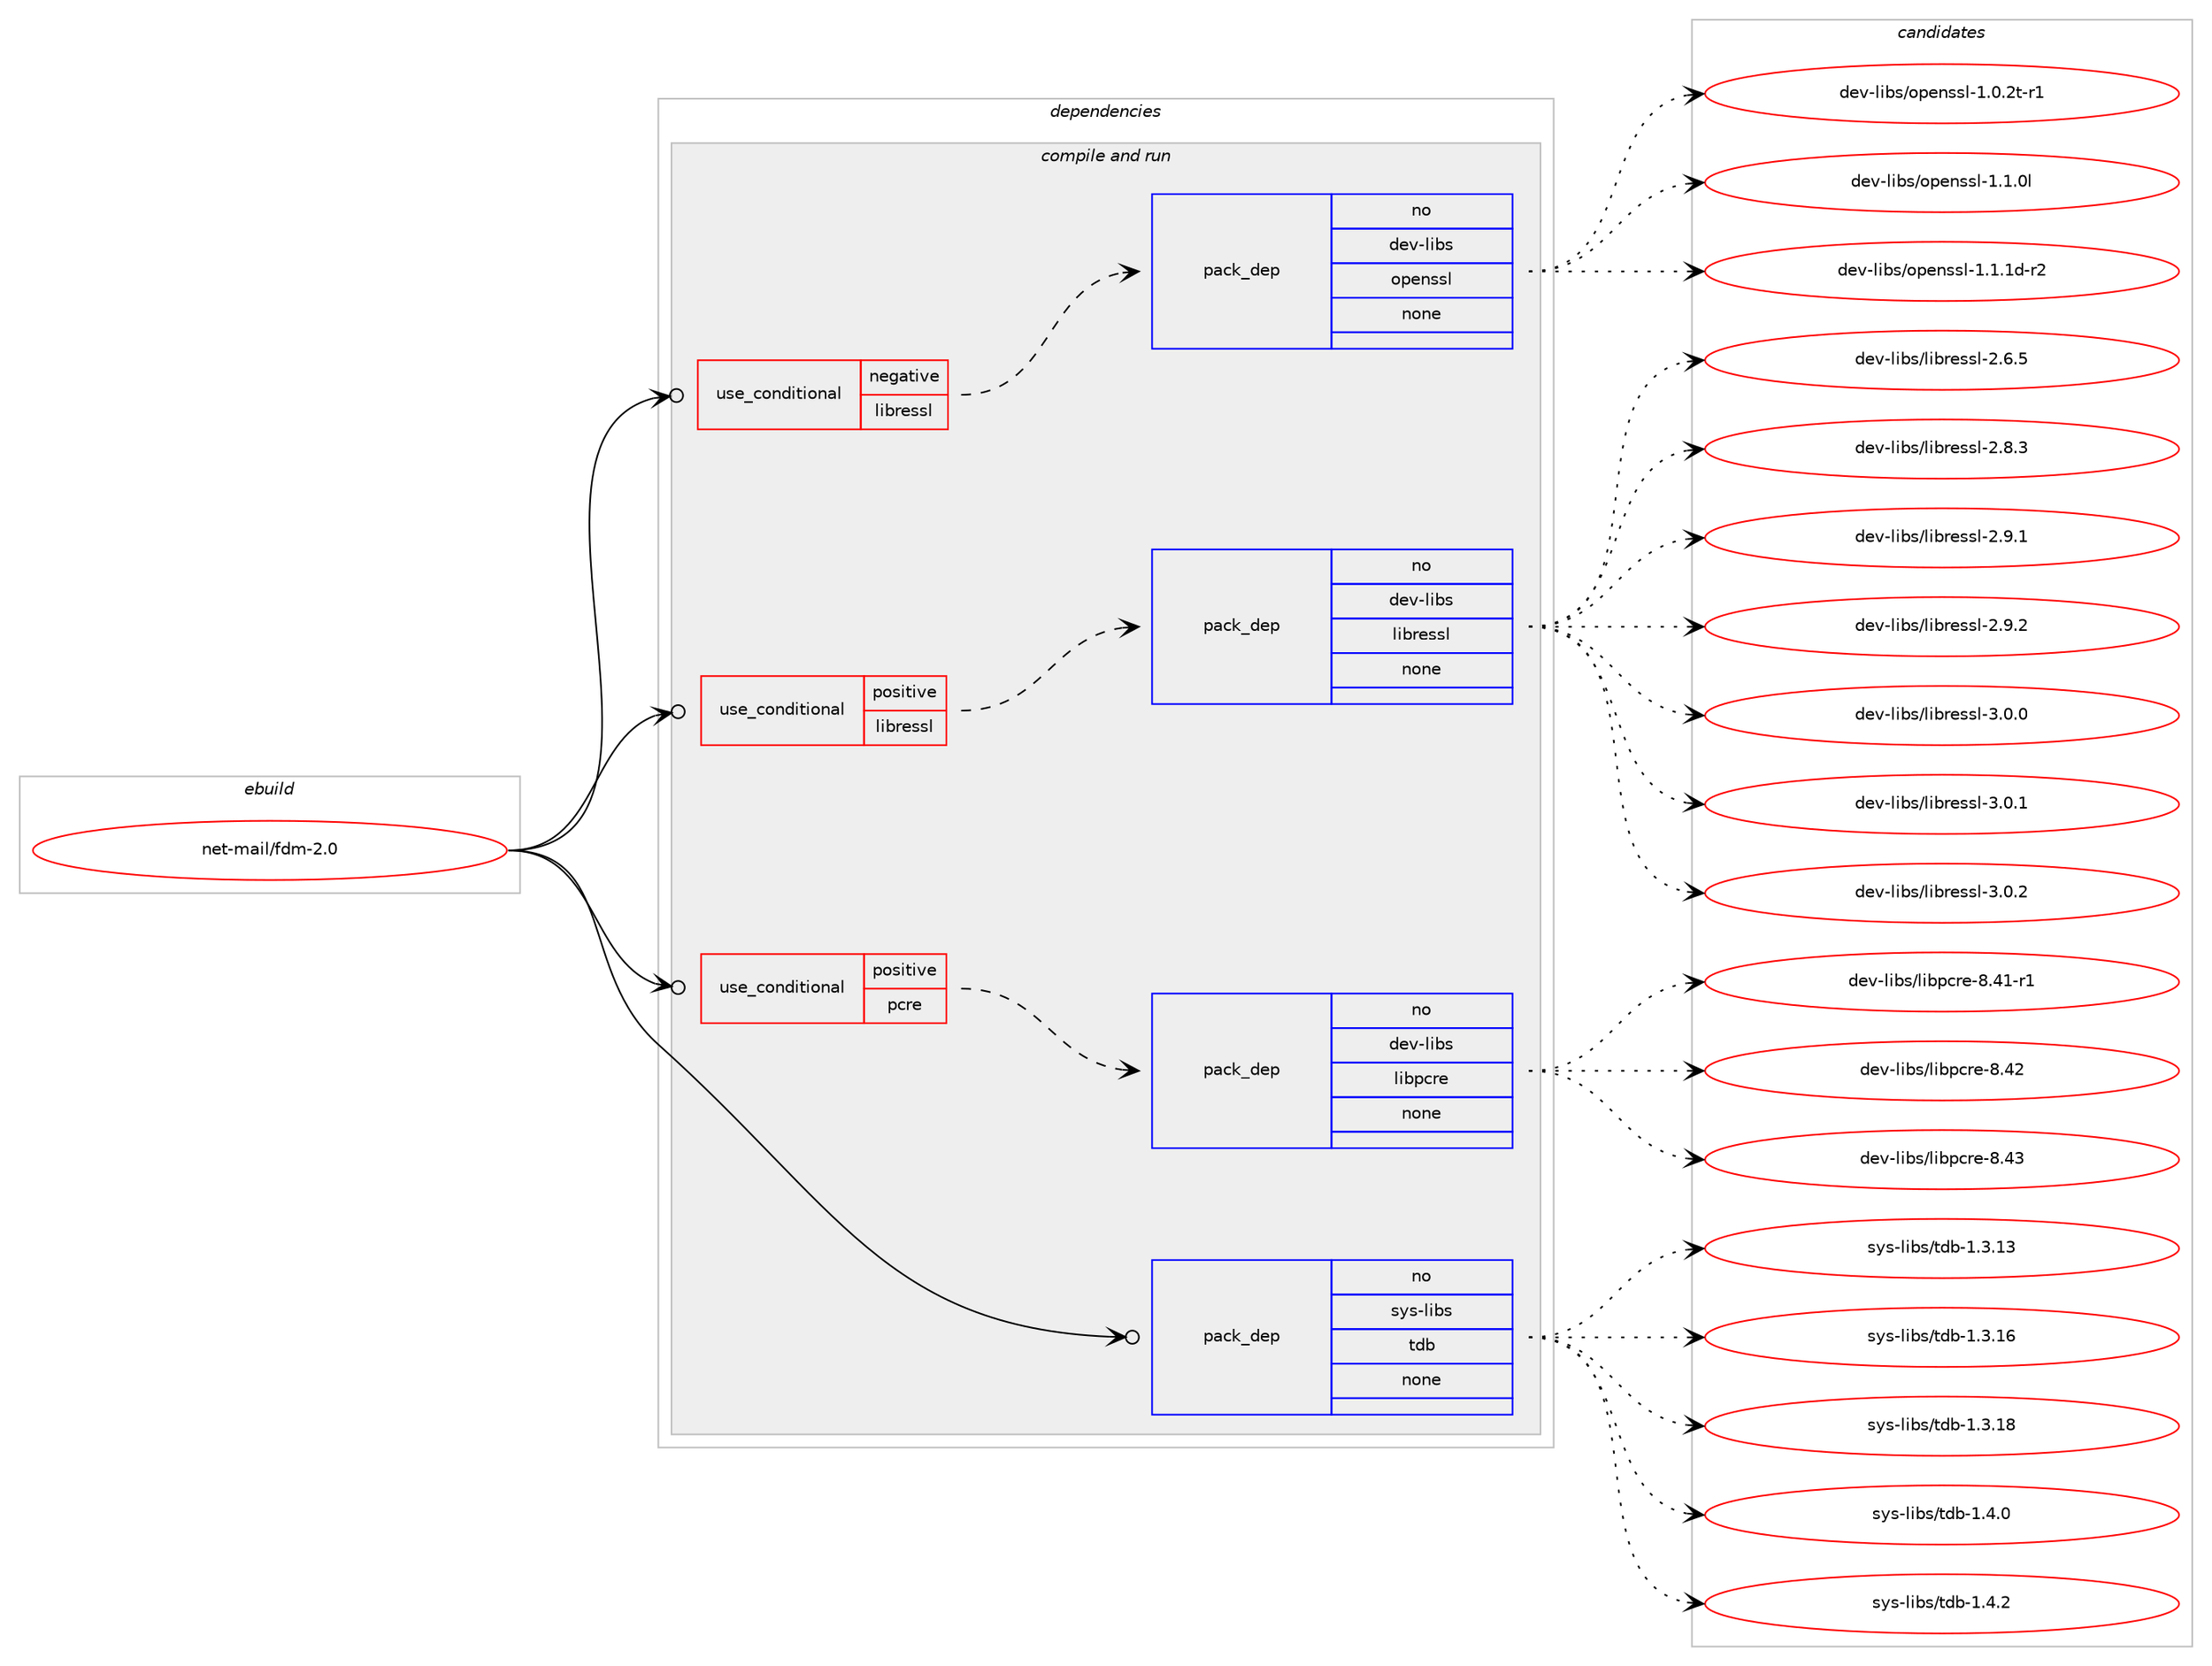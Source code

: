 digraph prolog {

# *************
# Graph options
# *************

newrank=true;
concentrate=true;
compound=true;
graph [rankdir=LR,fontname=Helvetica,fontsize=10,ranksep=1.5];#, ranksep=2.5, nodesep=0.2];
edge  [arrowhead=vee];
node  [fontname=Helvetica,fontsize=10];

# **********
# The ebuild
# **********

subgraph cluster_leftcol {
color=gray;
rank=same;
label=<<i>ebuild</i>>;
id [label="net-mail/fdm-2.0", color=red, width=4, href="../net-mail/fdm-2.0.svg"];
}

# ****************
# The dependencies
# ****************

subgraph cluster_midcol {
color=gray;
label=<<i>dependencies</i>>;
subgraph cluster_compile {
fillcolor="#eeeeee";
style=filled;
label=<<i>compile</i>>;
}
subgraph cluster_compileandrun {
fillcolor="#eeeeee";
style=filled;
label=<<i>compile and run</i>>;
subgraph cond202347 {
dependency829767 [label=<<TABLE BORDER="0" CELLBORDER="1" CELLSPACING="0" CELLPADDING="4"><TR><TD ROWSPAN="3" CELLPADDING="10">use_conditional</TD></TR><TR><TD>negative</TD></TR><TR><TD>libressl</TD></TR></TABLE>>, shape=none, color=red];
subgraph pack612861 {
dependency829768 [label=<<TABLE BORDER="0" CELLBORDER="1" CELLSPACING="0" CELLPADDING="4" WIDTH="220"><TR><TD ROWSPAN="6" CELLPADDING="30">pack_dep</TD></TR><TR><TD WIDTH="110">no</TD></TR><TR><TD>dev-libs</TD></TR><TR><TD>openssl</TD></TR><TR><TD>none</TD></TR><TR><TD></TD></TR></TABLE>>, shape=none, color=blue];
}
dependency829767:e -> dependency829768:w [weight=20,style="dashed",arrowhead="vee"];
}
id:e -> dependency829767:w [weight=20,style="solid",arrowhead="odotvee"];
subgraph cond202348 {
dependency829769 [label=<<TABLE BORDER="0" CELLBORDER="1" CELLSPACING="0" CELLPADDING="4"><TR><TD ROWSPAN="3" CELLPADDING="10">use_conditional</TD></TR><TR><TD>positive</TD></TR><TR><TD>libressl</TD></TR></TABLE>>, shape=none, color=red];
subgraph pack612862 {
dependency829770 [label=<<TABLE BORDER="0" CELLBORDER="1" CELLSPACING="0" CELLPADDING="4" WIDTH="220"><TR><TD ROWSPAN="6" CELLPADDING="30">pack_dep</TD></TR><TR><TD WIDTH="110">no</TD></TR><TR><TD>dev-libs</TD></TR><TR><TD>libressl</TD></TR><TR><TD>none</TD></TR><TR><TD></TD></TR></TABLE>>, shape=none, color=blue];
}
dependency829769:e -> dependency829770:w [weight=20,style="dashed",arrowhead="vee"];
}
id:e -> dependency829769:w [weight=20,style="solid",arrowhead="odotvee"];
subgraph cond202349 {
dependency829771 [label=<<TABLE BORDER="0" CELLBORDER="1" CELLSPACING="0" CELLPADDING="4"><TR><TD ROWSPAN="3" CELLPADDING="10">use_conditional</TD></TR><TR><TD>positive</TD></TR><TR><TD>pcre</TD></TR></TABLE>>, shape=none, color=red];
subgraph pack612863 {
dependency829772 [label=<<TABLE BORDER="0" CELLBORDER="1" CELLSPACING="0" CELLPADDING="4" WIDTH="220"><TR><TD ROWSPAN="6" CELLPADDING="30">pack_dep</TD></TR><TR><TD WIDTH="110">no</TD></TR><TR><TD>dev-libs</TD></TR><TR><TD>libpcre</TD></TR><TR><TD>none</TD></TR><TR><TD></TD></TR></TABLE>>, shape=none, color=blue];
}
dependency829771:e -> dependency829772:w [weight=20,style="dashed",arrowhead="vee"];
}
id:e -> dependency829771:w [weight=20,style="solid",arrowhead="odotvee"];
subgraph pack612864 {
dependency829773 [label=<<TABLE BORDER="0" CELLBORDER="1" CELLSPACING="0" CELLPADDING="4" WIDTH="220"><TR><TD ROWSPAN="6" CELLPADDING="30">pack_dep</TD></TR><TR><TD WIDTH="110">no</TD></TR><TR><TD>sys-libs</TD></TR><TR><TD>tdb</TD></TR><TR><TD>none</TD></TR><TR><TD></TD></TR></TABLE>>, shape=none, color=blue];
}
id:e -> dependency829773:w [weight=20,style="solid",arrowhead="odotvee"];
}
subgraph cluster_run {
fillcolor="#eeeeee";
style=filled;
label=<<i>run</i>>;
}
}

# **************
# The candidates
# **************

subgraph cluster_choices {
rank=same;
color=gray;
label=<<i>candidates</i>>;

subgraph choice612861 {
color=black;
nodesep=1;
choice1001011184510810598115471111121011101151151084549464846501164511449 [label="dev-libs/openssl-1.0.2t-r1", color=red, width=4,href="../dev-libs/openssl-1.0.2t-r1.svg"];
choice100101118451081059811547111112101110115115108454946494648108 [label="dev-libs/openssl-1.1.0l", color=red, width=4,href="../dev-libs/openssl-1.1.0l.svg"];
choice1001011184510810598115471111121011101151151084549464946491004511450 [label="dev-libs/openssl-1.1.1d-r2", color=red, width=4,href="../dev-libs/openssl-1.1.1d-r2.svg"];
dependency829768:e -> choice1001011184510810598115471111121011101151151084549464846501164511449:w [style=dotted,weight="100"];
dependency829768:e -> choice100101118451081059811547111112101110115115108454946494648108:w [style=dotted,weight="100"];
dependency829768:e -> choice1001011184510810598115471111121011101151151084549464946491004511450:w [style=dotted,weight="100"];
}
subgraph choice612862 {
color=black;
nodesep=1;
choice10010111845108105981154710810598114101115115108455046544653 [label="dev-libs/libressl-2.6.5", color=red, width=4,href="../dev-libs/libressl-2.6.5.svg"];
choice10010111845108105981154710810598114101115115108455046564651 [label="dev-libs/libressl-2.8.3", color=red, width=4,href="../dev-libs/libressl-2.8.3.svg"];
choice10010111845108105981154710810598114101115115108455046574649 [label="dev-libs/libressl-2.9.1", color=red, width=4,href="../dev-libs/libressl-2.9.1.svg"];
choice10010111845108105981154710810598114101115115108455046574650 [label="dev-libs/libressl-2.9.2", color=red, width=4,href="../dev-libs/libressl-2.9.2.svg"];
choice10010111845108105981154710810598114101115115108455146484648 [label="dev-libs/libressl-3.0.0", color=red, width=4,href="../dev-libs/libressl-3.0.0.svg"];
choice10010111845108105981154710810598114101115115108455146484649 [label="dev-libs/libressl-3.0.1", color=red, width=4,href="../dev-libs/libressl-3.0.1.svg"];
choice10010111845108105981154710810598114101115115108455146484650 [label="dev-libs/libressl-3.0.2", color=red, width=4,href="../dev-libs/libressl-3.0.2.svg"];
dependency829770:e -> choice10010111845108105981154710810598114101115115108455046544653:w [style=dotted,weight="100"];
dependency829770:e -> choice10010111845108105981154710810598114101115115108455046564651:w [style=dotted,weight="100"];
dependency829770:e -> choice10010111845108105981154710810598114101115115108455046574649:w [style=dotted,weight="100"];
dependency829770:e -> choice10010111845108105981154710810598114101115115108455046574650:w [style=dotted,weight="100"];
dependency829770:e -> choice10010111845108105981154710810598114101115115108455146484648:w [style=dotted,weight="100"];
dependency829770:e -> choice10010111845108105981154710810598114101115115108455146484649:w [style=dotted,weight="100"];
dependency829770:e -> choice10010111845108105981154710810598114101115115108455146484650:w [style=dotted,weight="100"];
}
subgraph choice612863 {
color=black;
nodesep=1;
choice100101118451081059811547108105981129911410145564652494511449 [label="dev-libs/libpcre-8.41-r1", color=red, width=4,href="../dev-libs/libpcre-8.41-r1.svg"];
choice10010111845108105981154710810598112991141014556465250 [label="dev-libs/libpcre-8.42", color=red, width=4,href="../dev-libs/libpcre-8.42.svg"];
choice10010111845108105981154710810598112991141014556465251 [label="dev-libs/libpcre-8.43", color=red, width=4,href="../dev-libs/libpcre-8.43.svg"];
dependency829772:e -> choice100101118451081059811547108105981129911410145564652494511449:w [style=dotted,weight="100"];
dependency829772:e -> choice10010111845108105981154710810598112991141014556465250:w [style=dotted,weight="100"];
dependency829772:e -> choice10010111845108105981154710810598112991141014556465251:w [style=dotted,weight="100"];
}
subgraph choice612864 {
color=black;
nodesep=1;
choice1151211154510810598115471161009845494651464951 [label="sys-libs/tdb-1.3.13", color=red, width=4,href="../sys-libs/tdb-1.3.13.svg"];
choice1151211154510810598115471161009845494651464954 [label="sys-libs/tdb-1.3.16", color=red, width=4,href="../sys-libs/tdb-1.3.16.svg"];
choice1151211154510810598115471161009845494651464956 [label="sys-libs/tdb-1.3.18", color=red, width=4,href="../sys-libs/tdb-1.3.18.svg"];
choice11512111545108105981154711610098454946524648 [label="sys-libs/tdb-1.4.0", color=red, width=4,href="../sys-libs/tdb-1.4.0.svg"];
choice11512111545108105981154711610098454946524650 [label="sys-libs/tdb-1.4.2", color=red, width=4,href="../sys-libs/tdb-1.4.2.svg"];
dependency829773:e -> choice1151211154510810598115471161009845494651464951:w [style=dotted,weight="100"];
dependency829773:e -> choice1151211154510810598115471161009845494651464954:w [style=dotted,weight="100"];
dependency829773:e -> choice1151211154510810598115471161009845494651464956:w [style=dotted,weight="100"];
dependency829773:e -> choice11512111545108105981154711610098454946524648:w [style=dotted,weight="100"];
dependency829773:e -> choice11512111545108105981154711610098454946524650:w [style=dotted,weight="100"];
}
}

}
